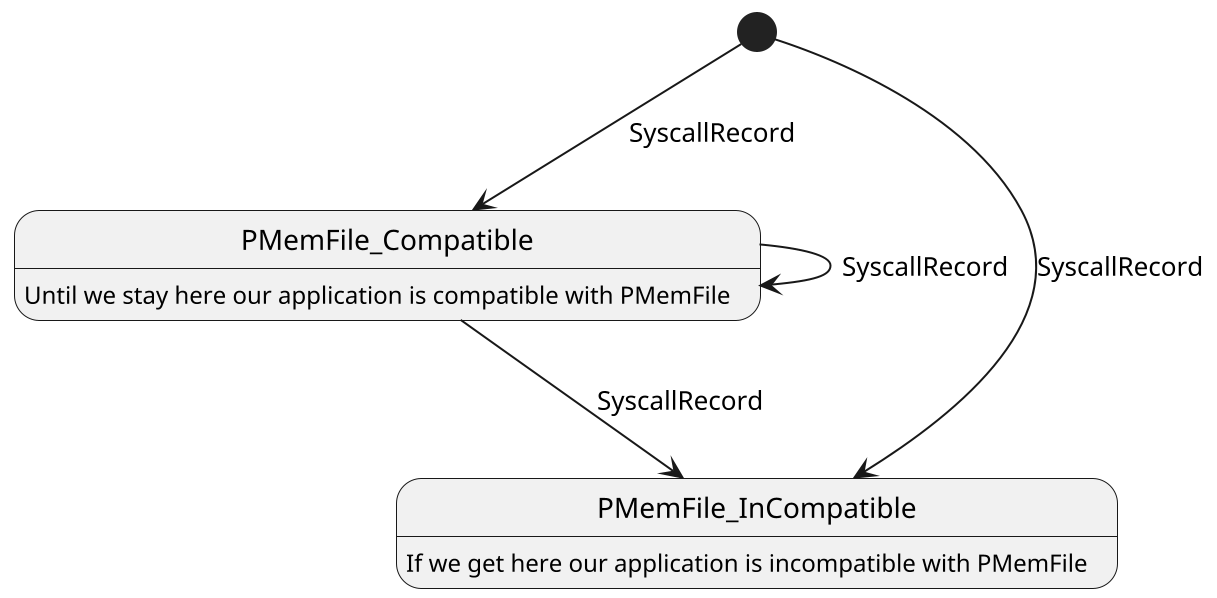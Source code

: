 @startuml
scale 2.0

[*] --> PMemFile_Compatible : SyscallRecord
PMemFile_Compatible : Until we stay here our application is compatible with PMemFile

[*] --> PMemFile_InCompatible : SyscallRecord
PMemFile_InCompatible : If we get here our application is incompatible with PMemFile

PMemFile_Compatible --> PMemFile_Compatible : SyscallRecord
PMemFile_Compatible --> PMemFile_InCompatible : SyscallRecord

@enduml
